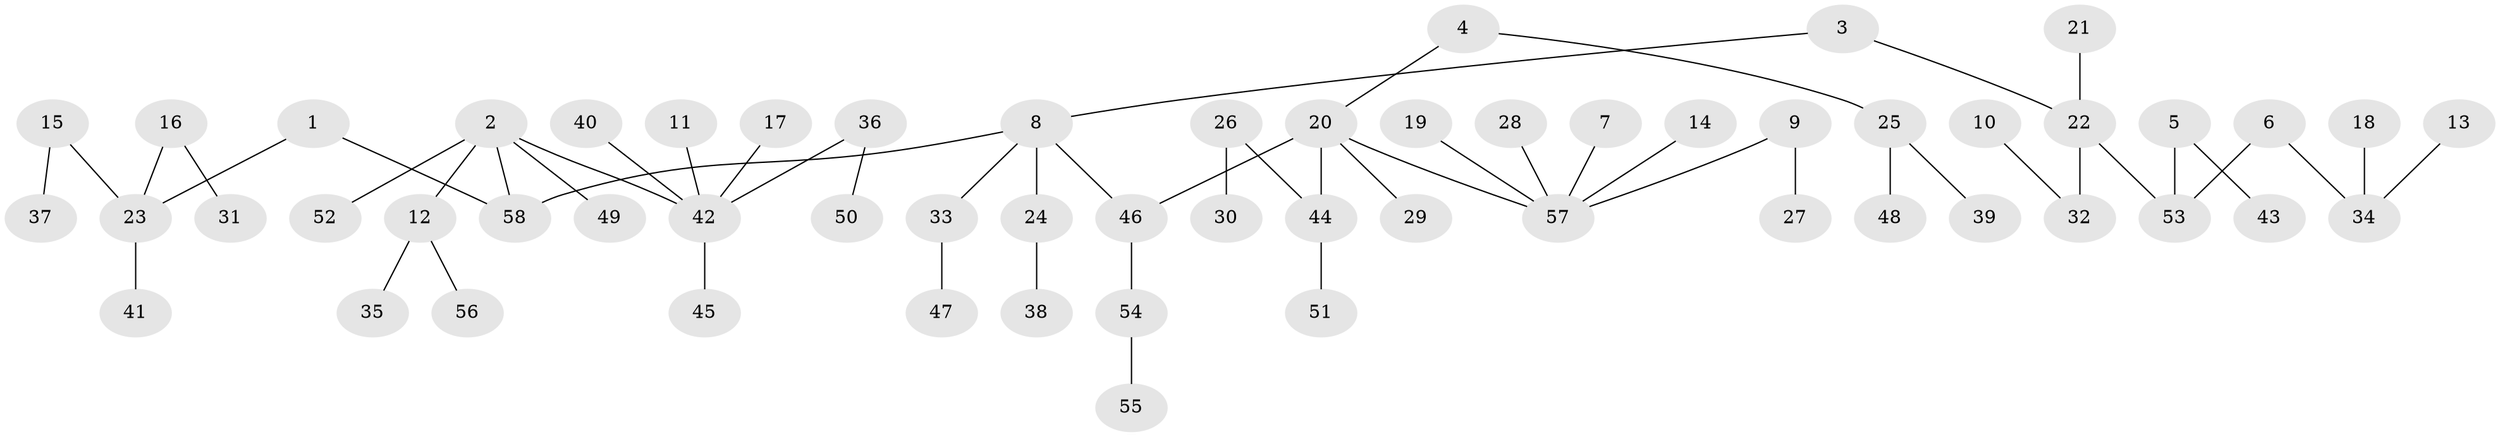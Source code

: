 // original degree distribution, {5: 0.06956521739130435, 2: 0.2608695652173913, 3: 0.06956521739130435, 4: 0.034782608695652174, 6: 0.008695652173913044, 7: 0.02608695652173913, 1: 0.5304347826086957}
// Generated by graph-tools (version 1.1) at 2025/02/03/09/25 03:02:29]
// undirected, 58 vertices, 57 edges
graph export_dot {
graph [start="1"]
  node [color=gray90,style=filled];
  1;
  2;
  3;
  4;
  5;
  6;
  7;
  8;
  9;
  10;
  11;
  12;
  13;
  14;
  15;
  16;
  17;
  18;
  19;
  20;
  21;
  22;
  23;
  24;
  25;
  26;
  27;
  28;
  29;
  30;
  31;
  32;
  33;
  34;
  35;
  36;
  37;
  38;
  39;
  40;
  41;
  42;
  43;
  44;
  45;
  46;
  47;
  48;
  49;
  50;
  51;
  52;
  53;
  54;
  55;
  56;
  57;
  58;
  1 -- 23 [weight=1.0];
  1 -- 58 [weight=1.0];
  2 -- 12 [weight=1.0];
  2 -- 42 [weight=1.0];
  2 -- 49 [weight=1.0];
  2 -- 52 [weight=1.0];
  2 -- 58 [weight=1.0];
  3 -- 8 [weight=1.0];
  3 -- 22 [weight=1.0];
  4 -- 20 [weight=1.0];
  4 -- 25 [weight=1.0];
  5 -- 43 [weight=1.0];
  5 -- 53 [weight=1.0];
  6 -- 34 [weight=1.0];
  6 -- 53 [weight=1.0];
  7 -- 57 [weight=1.0];
  8 -- 24 [weight=1.0];
  8 -- 33 [weight=1.0];
  8 -- 46 [weight=1.0];
  8 -- 58 [weight=1.0];
  9 -- 27 [weight=1.0];
  9 -- 57 [weight=1.0];
  10 -- 32 [weight=1.0];
  11 -- 42 [weight=1.0];
  12 -- 35 [weight=1.0];
  12 -- 56 [weight=1.0];
  13 -- 34 [weight=1.0];
  14 -- 57 [weight=1.0];
  15 -- 23 [weight=1.0];
  15 -- 37 [weight=1.0];
  16 -- 23 [weight=1.0];
  16 -- 31 [weight=1.0];
  17 -- 42 [weight=1.0];
  18 -- 34 [weight=1.0];
  19 -- 57 [weight=1.0];
  20 -- 29 [weight=1.0];
  20 -- 44 [weight=1.0];
  20 -- 46 [weight=1.0];
  20 -- 57 [weight=1.0];
  21 -- 22 [weight=1.0];
  22 -- 32 [weight=1.0];
  22 -- 53 [weight=1.0];
  23 -- 41 [weight=1.0];
  24 -- 38 [weight=1.0];
  25 -- 39 [weight=1.0];
  25 -- 48 [weight=1.0];
  26 -- 30 [weight=1.0];
  26 -- 44 [weight=1.0];
  28 -- 57 [weight=1.0];
  33 -- 47 [weight=1.0];
  36 -- 42 [weight=1.0];
  36 -- 50 [weight=1.0];
  40 -- 42 [weight=1.0];
  42 -- 45 [weight=1.0];
  44 -- 51 [weight=1.0];
  46 -- 54 [weight=1.0];
  54 -- 55 [weight=1.0];
}
